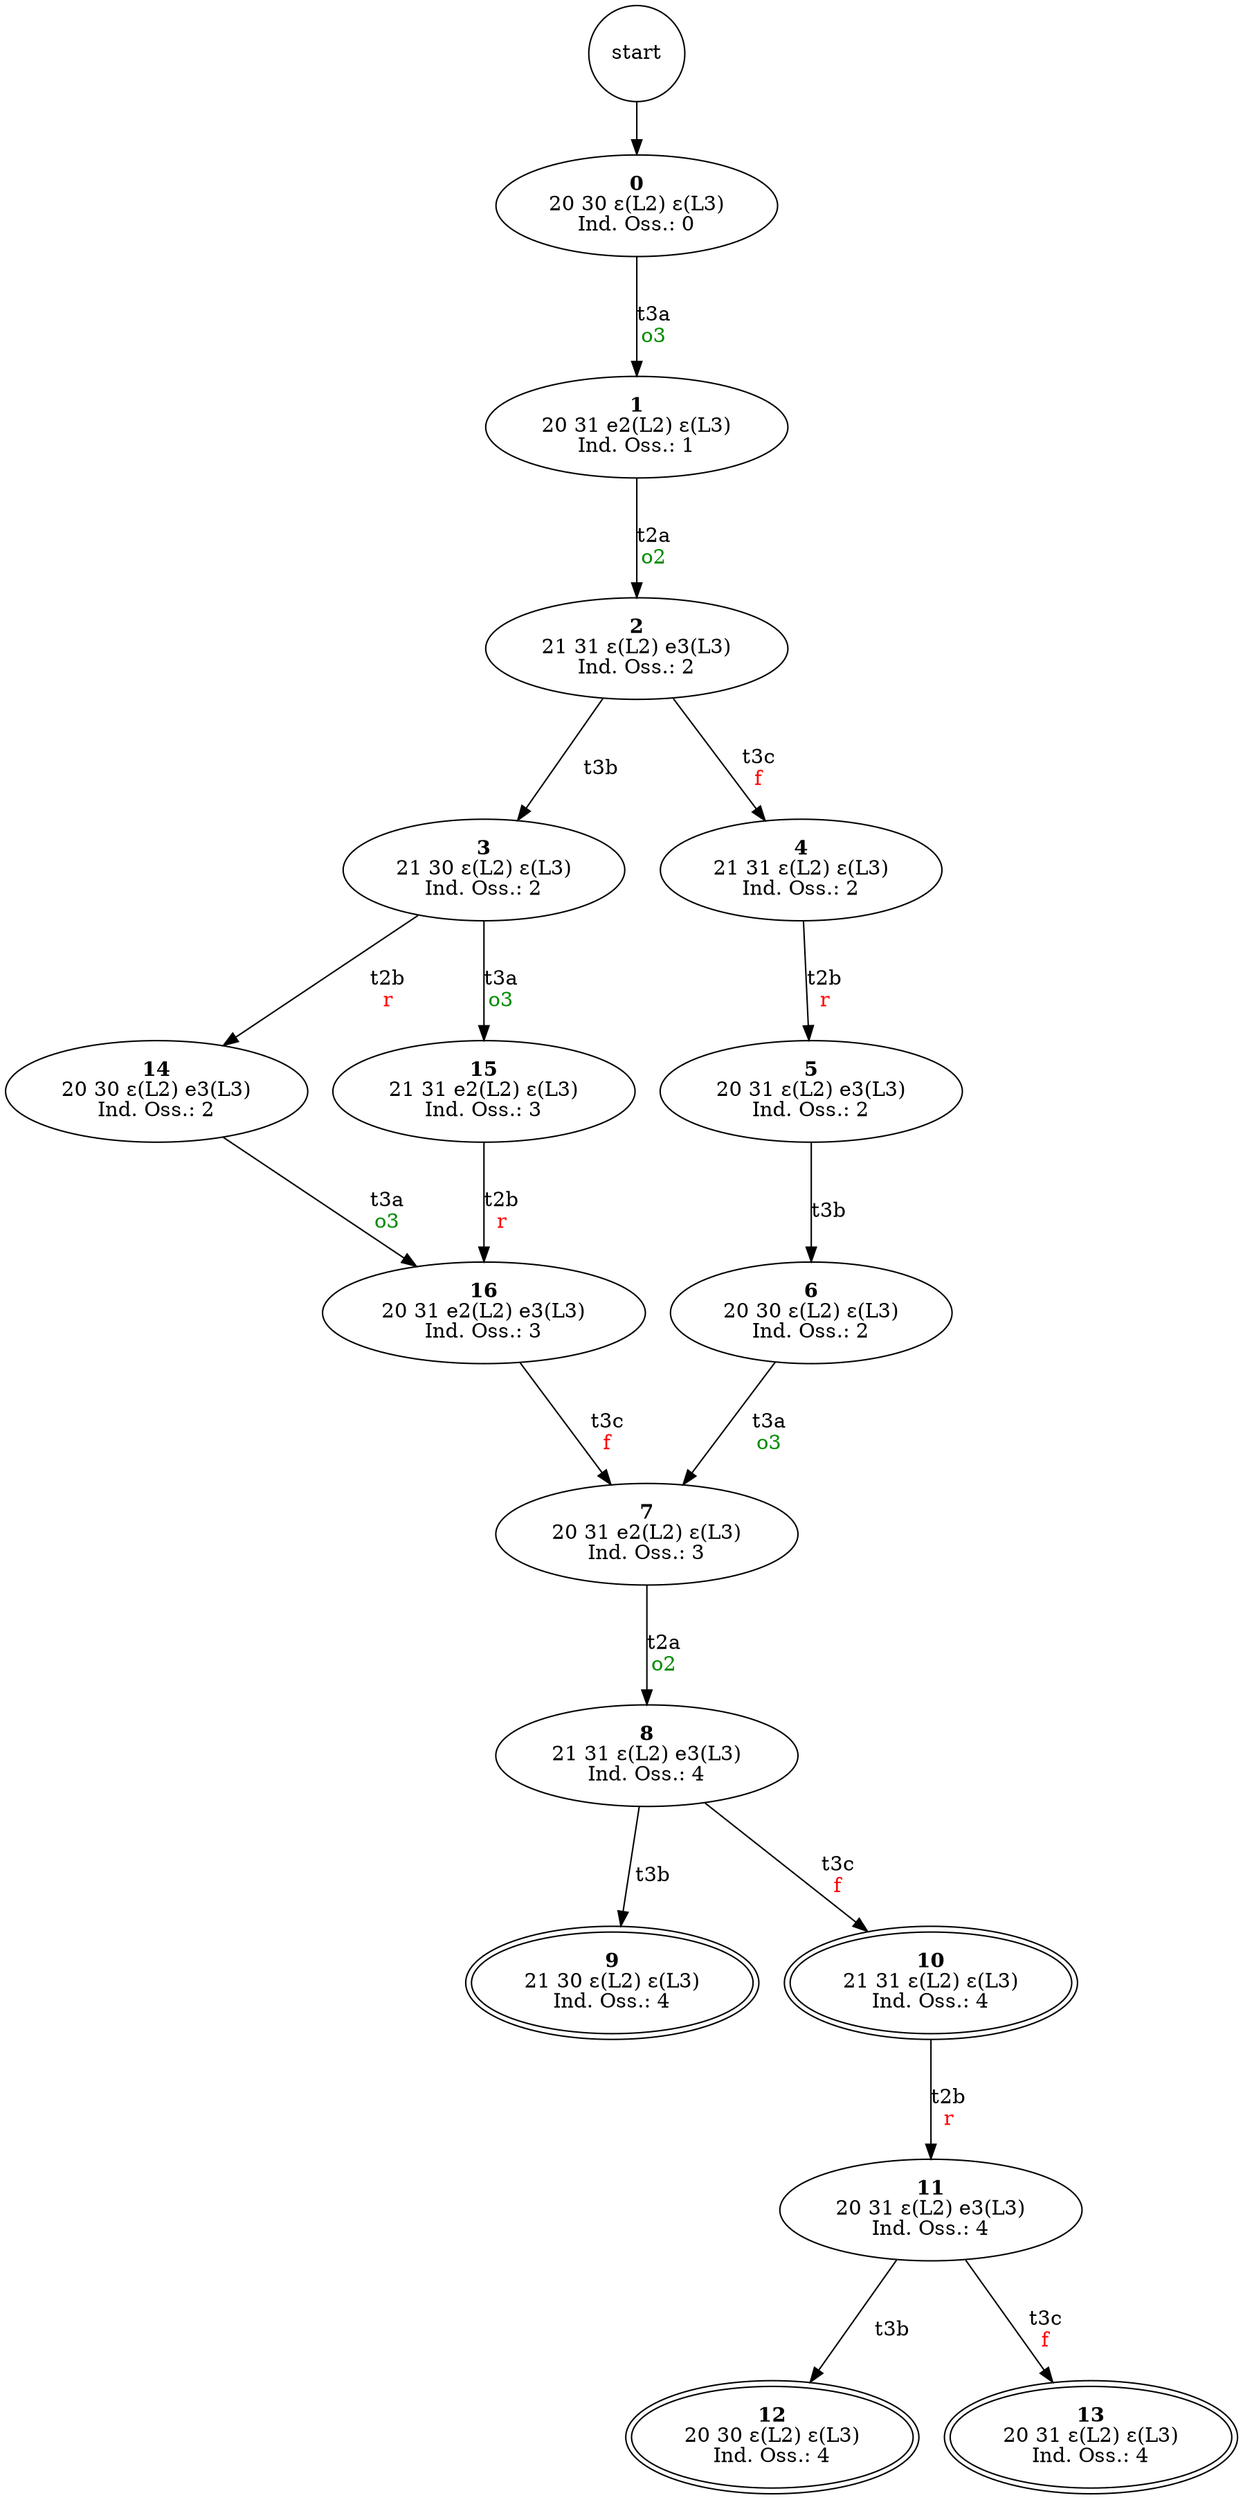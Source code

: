digraph SpazioComportamentale {
    // ARCHI
    start	->	n0
	n0	->	n1 [label=<<br/>t3a<br/><font color="green4">o3</font>>]
	n1	->	n2 [label=<<br/>t2a<br/><font color="green4">o2</font>>]
	n2	->	n3 [label=<<br/>t3b>]
	n2	->	n4 [label=<<br/>t3c<br/><font color="red">f</font>>]
	n3	->	n14 [label=<<br/>t2b<br/><font color="red">r</font>>]
	n3	->	n15 [label=<<br/>t3a<br/><font color="green4">o3</font>>]
	n4	->	n5 [label=<<br/>t2b<br/><font color="red">r</font>>]
	n5	->	n6 [label=<<br/>t3b>]
	n6	->	n7 [label=<<br/>t3a<br/><font color="green4">o3</font>>]
	n7	->	n8 [label=<<br/>t2a<br/><font color="green4">o2</font>>]
	n8	->	n9 [label=<<br/>t3b>]
	n8	->	n10 [label=<<br/>t3c<br/><font color="red">f</font>>]
	n10	->	n11 [label=<<br/>t2b<br/><font color="red">r</font>>]
	n11	->	n12 [label=<<br/>t3b>]
	n11	->	n13 [label=<<br/>t3c<br/><font color="red">f</font>>]
	n14	->	n16 [label=<<br/>t3a<br/><font color="green4">o3</font>>]
	n15	->	n16 [label=<<br/>t2b<br/><font color="red">r</font>>]
	n16	->	n7 [label=<<br/>t3c<br/><font color="red">f</font>>]

    // NODI
    start[shape="circle"]
	n0 [label=<<b>0</b><br/>20 30 ε(L2) ε(L3)<br/>Ind. Oss.: 0>]
	n1 [label=<<b>1</b><br/>20 31 e2(L2) ε(L3)<br/>Ind. Oss.: 1>]
	n2 [label=<<b>2</b><br/>21 31 ε(L2) e3(L3)<br/>Ind. Oss.: 2>]
	n3 [label=<<b>3</b><br/>21 30 ε(L2) ε(L3)<br/>Ind. Oss.: 2>]
	n4 [label=<<b>4</b><br/>21 31 ε(L2) ε(L3)<br/>Ind. Oss.: 2>]
	n5 [label=<<b>5</b><br/>20 31 ε(L2) e3(L3)<br/>Ind. Oss.: 2>]
	n6 [label=<<b>6</b><br/>20 30 ε(L2) ε(L3)<br/>Ind. Oss.: 2>]
	n7 [label=<<b>7</b><br/>20 31 e2(L2) ε(L3)<br/>Ind. Oss.: 3>]
	n8 [label=<<b>8</b><br/>21 31 ε(L2) e3(L3)<br/>Ind. Oss.: 4>]
	n9 [label=<<b>9</b><br/>21 30 ε(L2) ε(L3)<br/>Ind. Oss.: 4> peripheries=2]
	n10 [label=<<b>10</b><br/>21 31 ε(L2) ε(L3)<br/>Ind. Oss.: 4> peripheries=2]
	n11 [label=<<b>11</b><br/>20 31 ε(L2) e3(L3)<br/>Ind. Oss.: 4>]
	n12 [label=<<b>12</b><br/>20 30 ε(L2) ε(L3)<br/>Ind. Oss.: 4> peripheries=2]
	n13 [label=<<b>13</b><br/>20 31 ε(L2) ε(L3)<br/>Ind. Oss.: 4> peripheries=2]
	n14 [label=<<b>14</b><br/>20 30 ε(L2) e3(L3)<br/>Ind. Oss.: 2>]
	n15 [label=<<b>15</b><br/>21 31 e2(L2) ε(L3)<br/>Ind. Oss.: 3>]
	n16 [label=<<b>16</b><br/>20 31 e2(L2) e3(L3)<br/>Ind. Oss.: 3>]
}
